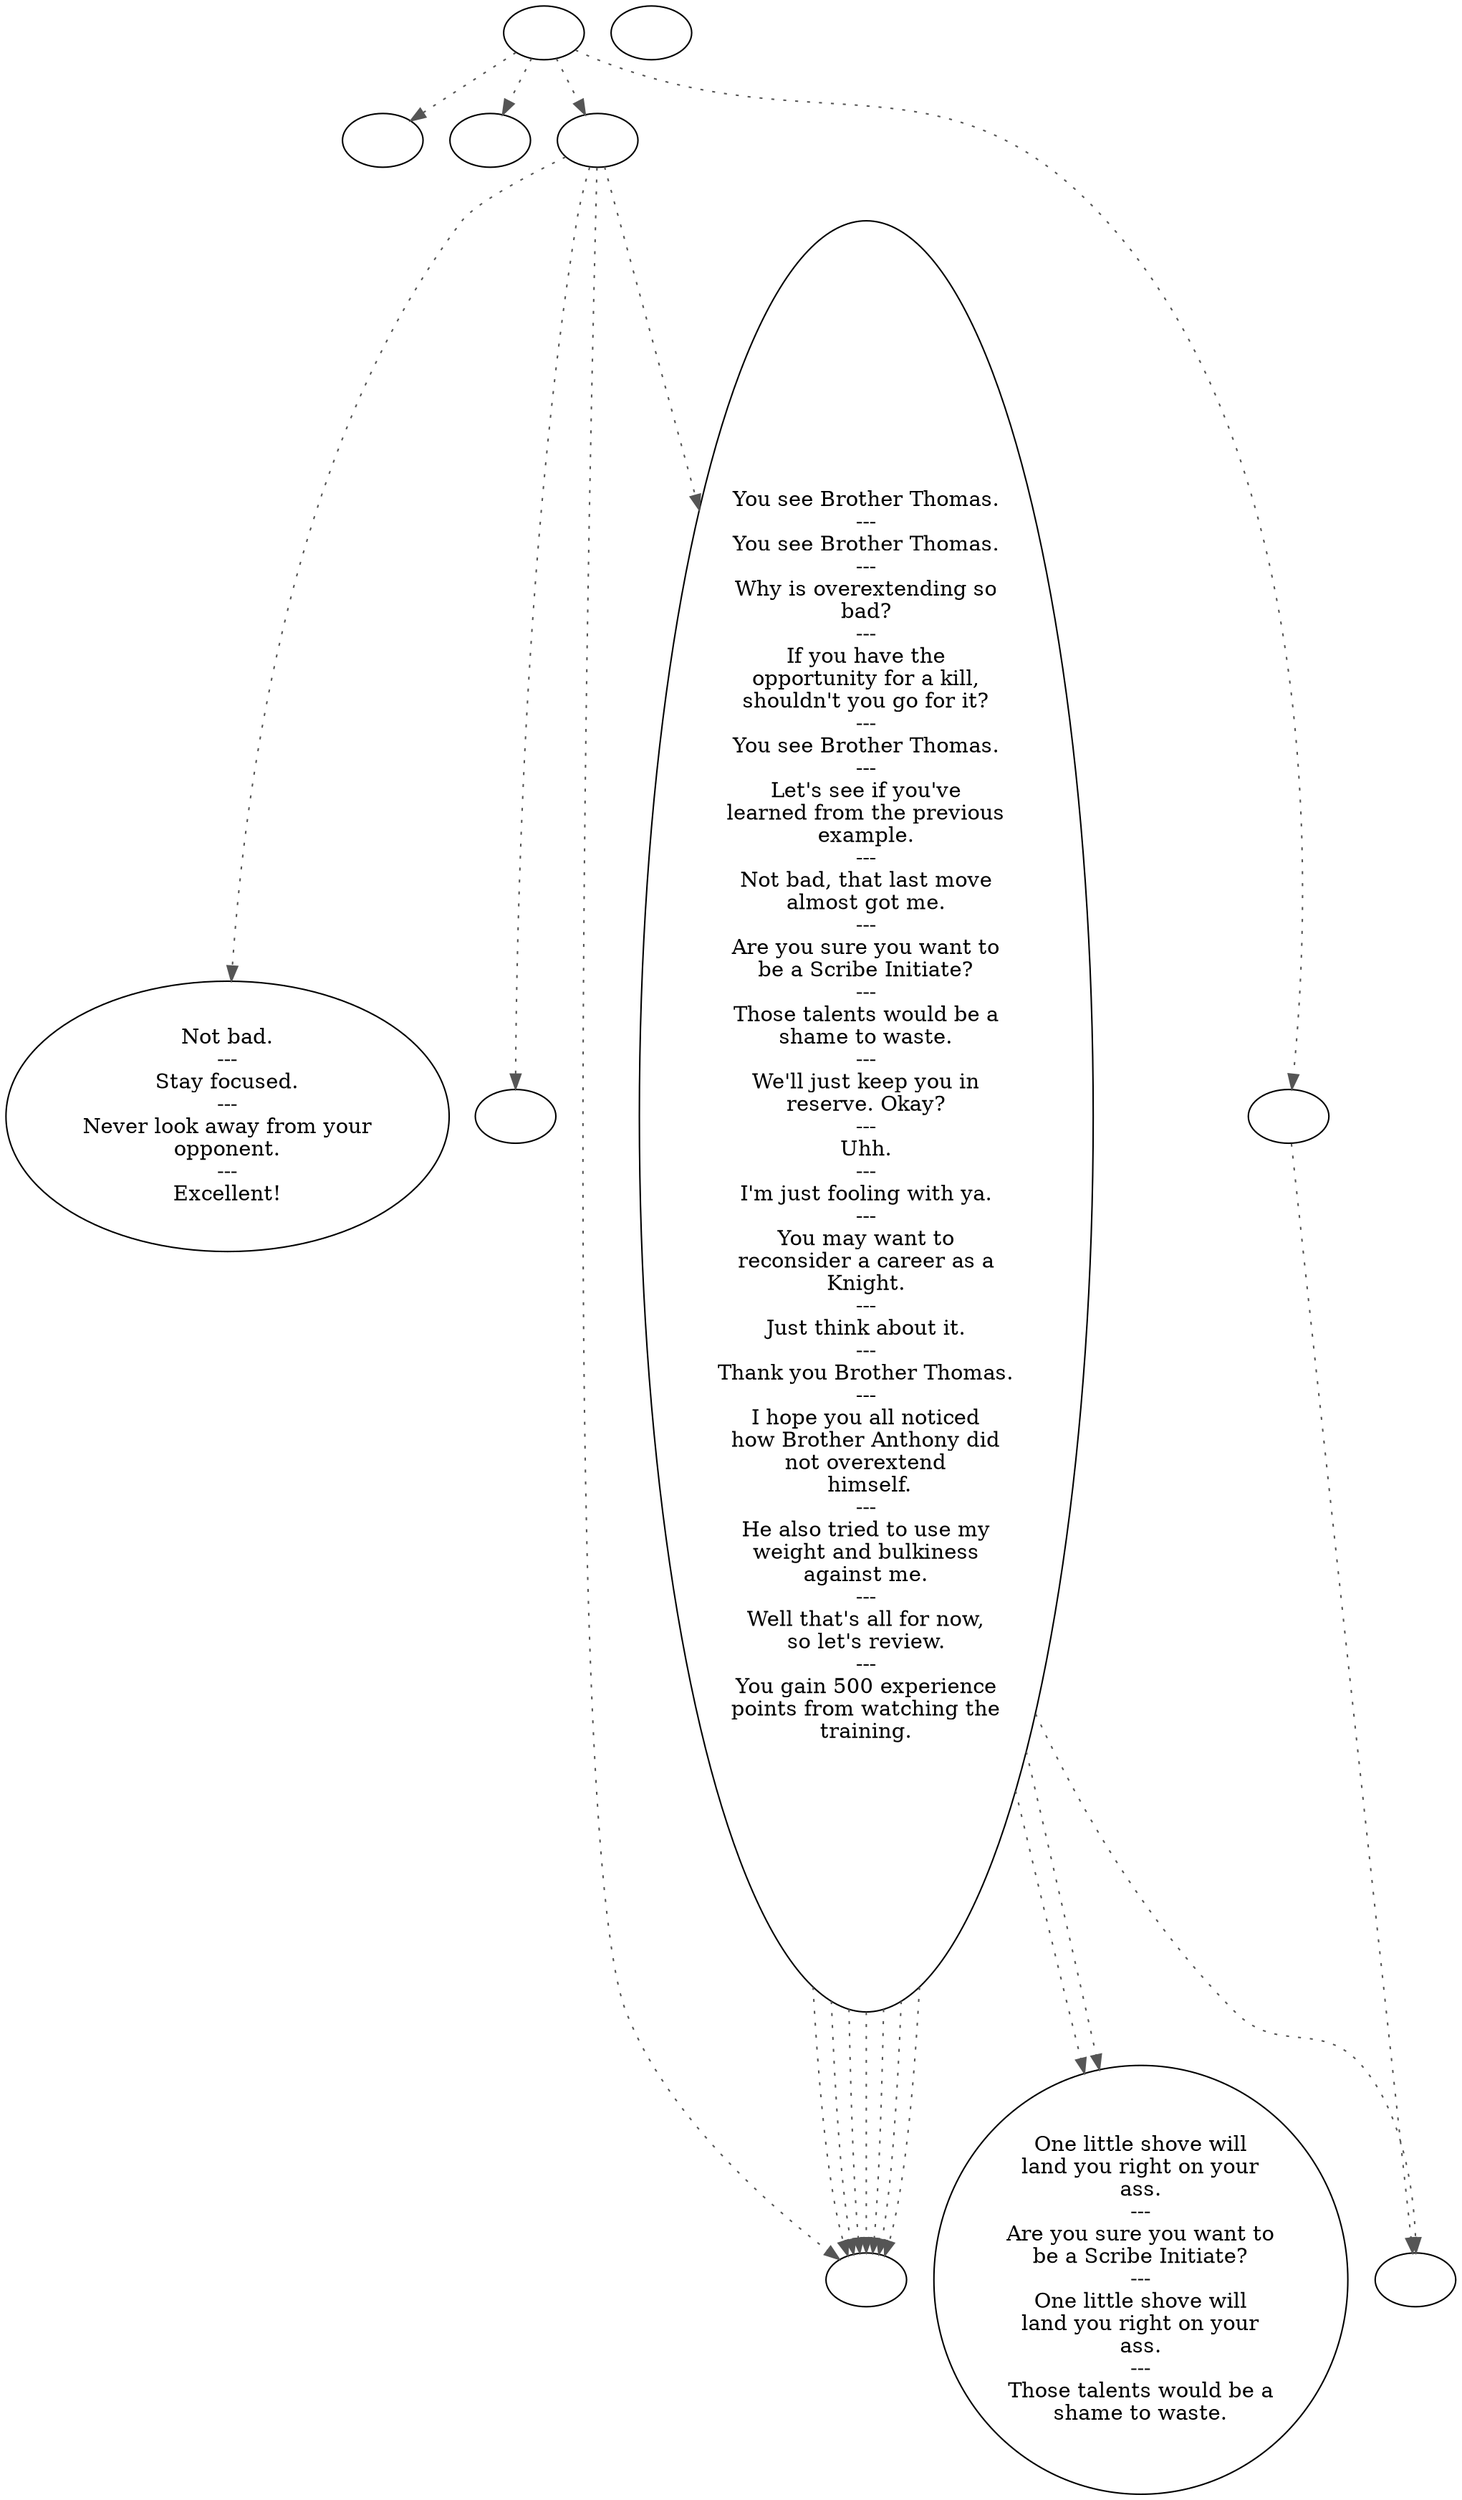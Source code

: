 digraph THOMAS {
  "start" [style=filled       fillcolor="#FFFFFF"       color="#000000"]
  "start" -> "prepare_for_combat" [style=dotted color="#555555"]
  "start" -> "destroy_p_proc" [style=dotted color="#555555"]
  "start" -> "do_combat" [style=dotted color="#555555"]
  "start" -> "critter_p_proc" [style=dotted color="#555555"]
  "start" [label=""]
  "weapon_check" [style=filled       fillcolor="#FFFFFF"       color="#000000"]
  "weapon_check" [label=""]
  "give_skill" [style=filled       fillcolor="#FFFFFF"       color="#000000"]
  "give_skill" [label="One little shove will\nland you right on your\nass.\n---\nAre you sure you want to\nbe a Scribe Initiate?\n---\nOne little shove will\nland you right on your\nass.\n---\nThose talents would be a\nshame to waste."]
  "prepare_for_combat" [style=filled       fillcolor="#FFFFFF"       color="#000000"]
  "prepare_for_combat" [label=""]
  "do_combat" [style=filled       fillcolor="#FFFFFF"       color="#000000"]
  "do_combat" -> "lesson1" [style=dotted color="#555555"]
  "do_combat" -> "praise" [style=dotted color="#555555"]
  "do_combat" -> "recover_from_combat" [style=dotted color="#555555"]
  "do_combat" -> "do_round" [style=dotted color="#555555"]
  "do_combat" [label=""]
  "recover_from_combat" [style=filled       fillcolor="#FFFFFF"       color="#000000"]
  "recover_from_combat" [label=""]
  "pick_a_student" [style=filled       fillcolor="#FFFFFF"       color="#000000"]
  "pick_a_student" [label=""]
  "praise" [style=filled       fillcolor="#FFFFFF"       color="#000000"]
  "praise" [label="Not bad.\n---\nStay focused.\n---\nNever look away from your\nopponent.\n---\nExcellent!"]
  "lesson1" [style=filled       fillcolor="#FFFFFF"       color="#000000"]
  "lesson1" -> "do_round" [style=dotted color="#555555"]
  "lesson1" -> "do_round" [style=dotted color="#555555"]
  "lesson1" -> "do_round" [style=dotted color="#555555"]
  "lesson1" -> "give_skill" [style=dotted color="#555555"]
  "lesson1" -> "give_skill" [style=dotted color="#555555"]
  "lesson1" -> "pick_a_student" [style=dotted color="#555555"]
  "lesson1" -> "do_round" [style=dotted color="#555555"]
  "lesson1" -> "do_round" [style=dotted color="#555555"]
  "lesson1" -> "do_round" [style=dotted color="#555555"]
  "lesson1" -> "do_round" [style=dotted color="#555555"]
  "lesson1" [label="You see Brother Thomas.\n---\nYou see Brother Thomas.\n---\nWhy is overextending so\nbad?\n---\nIf you have the\nopportunity for a kill,\nshouldn't you go for it?\n---\nYou see Brother Thomas.\n---\nLet's see if you've\nlearned from the previous\nexample.\n---\nNot bad, that last move\nalmost got me.\n---\nAre you sure you want to\nbe a Scribe Initiate?\n---\nThose talents would be a\nshame to waste.\n---\nWe'll just keep you in\nreserve. Okay?\n---\nUhh.\n---\nI'm just fooling with ya.\n---\nYou may want to\nreconsider a career as a\nKnight.\n---\nJust think about it.\n---\nThank you Brother Thomas.\n---\nI hope you all noticed\nhow Brother Anthony did\nnot overextend\n himself.\n---\nHe also tried to use my\nweight and bulkiness\nagainst me.\n---\nWell that's all for now,\nso let's review.\n---\nYou gain 500 experience\npoints from watching the\ntraining."]
  "destroy_p_proc" [style=filled       fillcolor="#FFFFFF"       color="#000000"]
  "destroy_p_proc" [label=""]
  "critter_p_proc" [style=filled       fillcolor="#FFFFFF"       color="#000000"]
  "critter_p_proc" -> "pick_a_student" [style=dotted color="#555555"]
  "critter_p_proc" [label=""]
  "do_round" [style=filled       fillcolor="#FFFFFF"       color="#000000"]
  "do_round" [label=""]
}